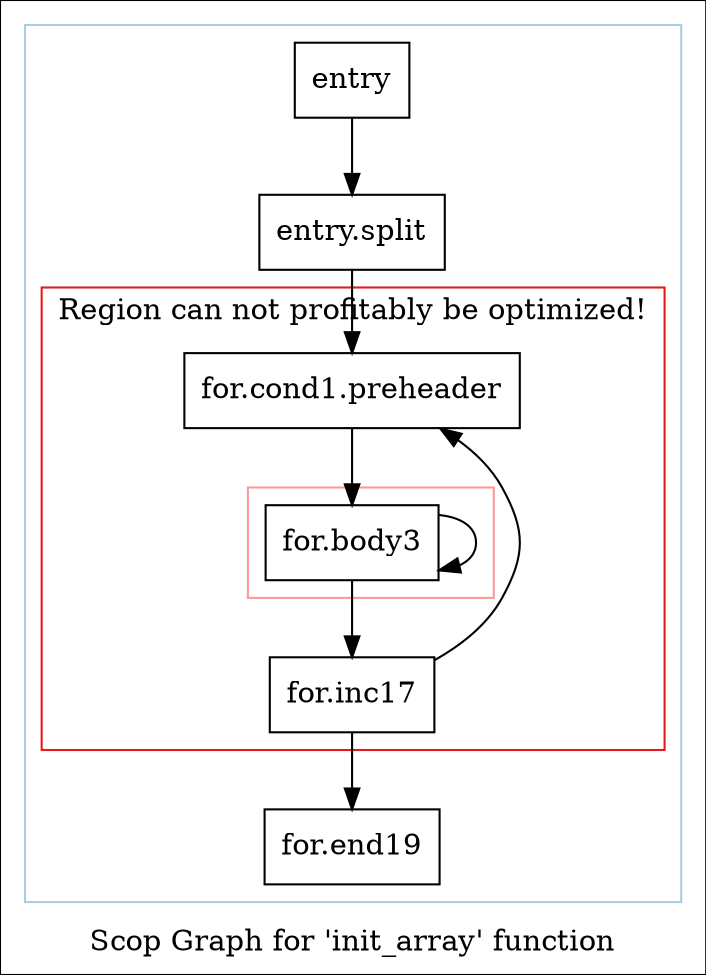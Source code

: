 digraph "Scop Graph for 'init_array' function" {
	label="Scop Graph for 'init_array' function";

	Node0x55af0cf72c20 [shape=record,label="{entry}"];
	Node0x55af0cf72c20 -> Node0x55af0cf72c70;
	Node0x55af0cf72c70 [shape=record,label="{entry.split}"];
	Node0x55af0cf72c70 -> Node0x55af0cf72cf0;
	Node0x55af0cf72cf0 [shape=record,label="{for.cond1.preheader}"];
	Node0x55af0cf72cf0 -> Node0x55af0cf72e00;
	Node0x55af0cf72e00 [shape=record,label="{for.body3}"];
	Node0x55af0cf72e00 -> Node0x55af0cf72e00[constraint=false];
	Node0x55af0cf72e00 -> Node0x55af0cf72e20;
	Node0x55af0cf72e20 [shape=record,label="{for.inc17}"];
	Node0x55af0cf72e20 -> Node0x55af0cf72cf0[constraint=false];
	Node0x55af0cf72e20 -> Node0x55af0cf73010;
	Node0x55af0cf73010 [shape=record,label="{for.end19}"];
	colorscheme = "paired12"
        subgraph cluster_0x55af0cf5de50 {
          label = "";
          style = solid;
          color = 1
          subgraph cluster_0x55af0cf5e850 {
            label = "Region can not profitably be optimized!";
            style = solid;
            color = 6
            subgraph cluster_0x55af0cf5dfb0 {
              label = "";
              style = solid;
              color = 5
              Node0x55af0cf72e00;
            }
            Node0x55af0cf72cf0;
            Node0x55af0cf72e20;
          }
          Node0x55af0cf72c20;
          Node0x55af0cf72c70;
          Node0x55af0cf73010;
        }
}
